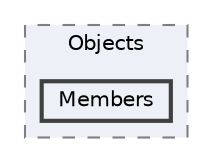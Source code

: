 digraph "src/BadScript2/Runtime/Interop/Reflection/Objects/Members"
{
 // LATEX_PDF_SIZE
  bgcolor="transparent";
  edge [fontname=Helvetica,fontsize=10,labelfontname=Helvetica,labelfontsize=10];
  node [fontname=Helvetica,fontsize=10,shape=box,height=0.2,width=0.4];
  compound=true
  subgraph clusterdir_3c7086a574eff882bb1b2bb0bb3d7059 {
    graph [ bgcolor="#edf0f7", pencolor="grey50", label="Objects", fontname=Helvetica,fontsize=10 style="filled,dashed", URL="dir_3c7086a574eff882bb1b2bb0bb3d7059.html",tooltip=""]
  dir_a83b6e1cdf2739338880c9dbf48ea5ee [label="Members", fillcolor="#edf0f7", color="grey25", style="filled,bold", URL="dir_a83b6e1cdf2739338880c9dbf48ea5ee.html",tooltip=""];
  }
}
